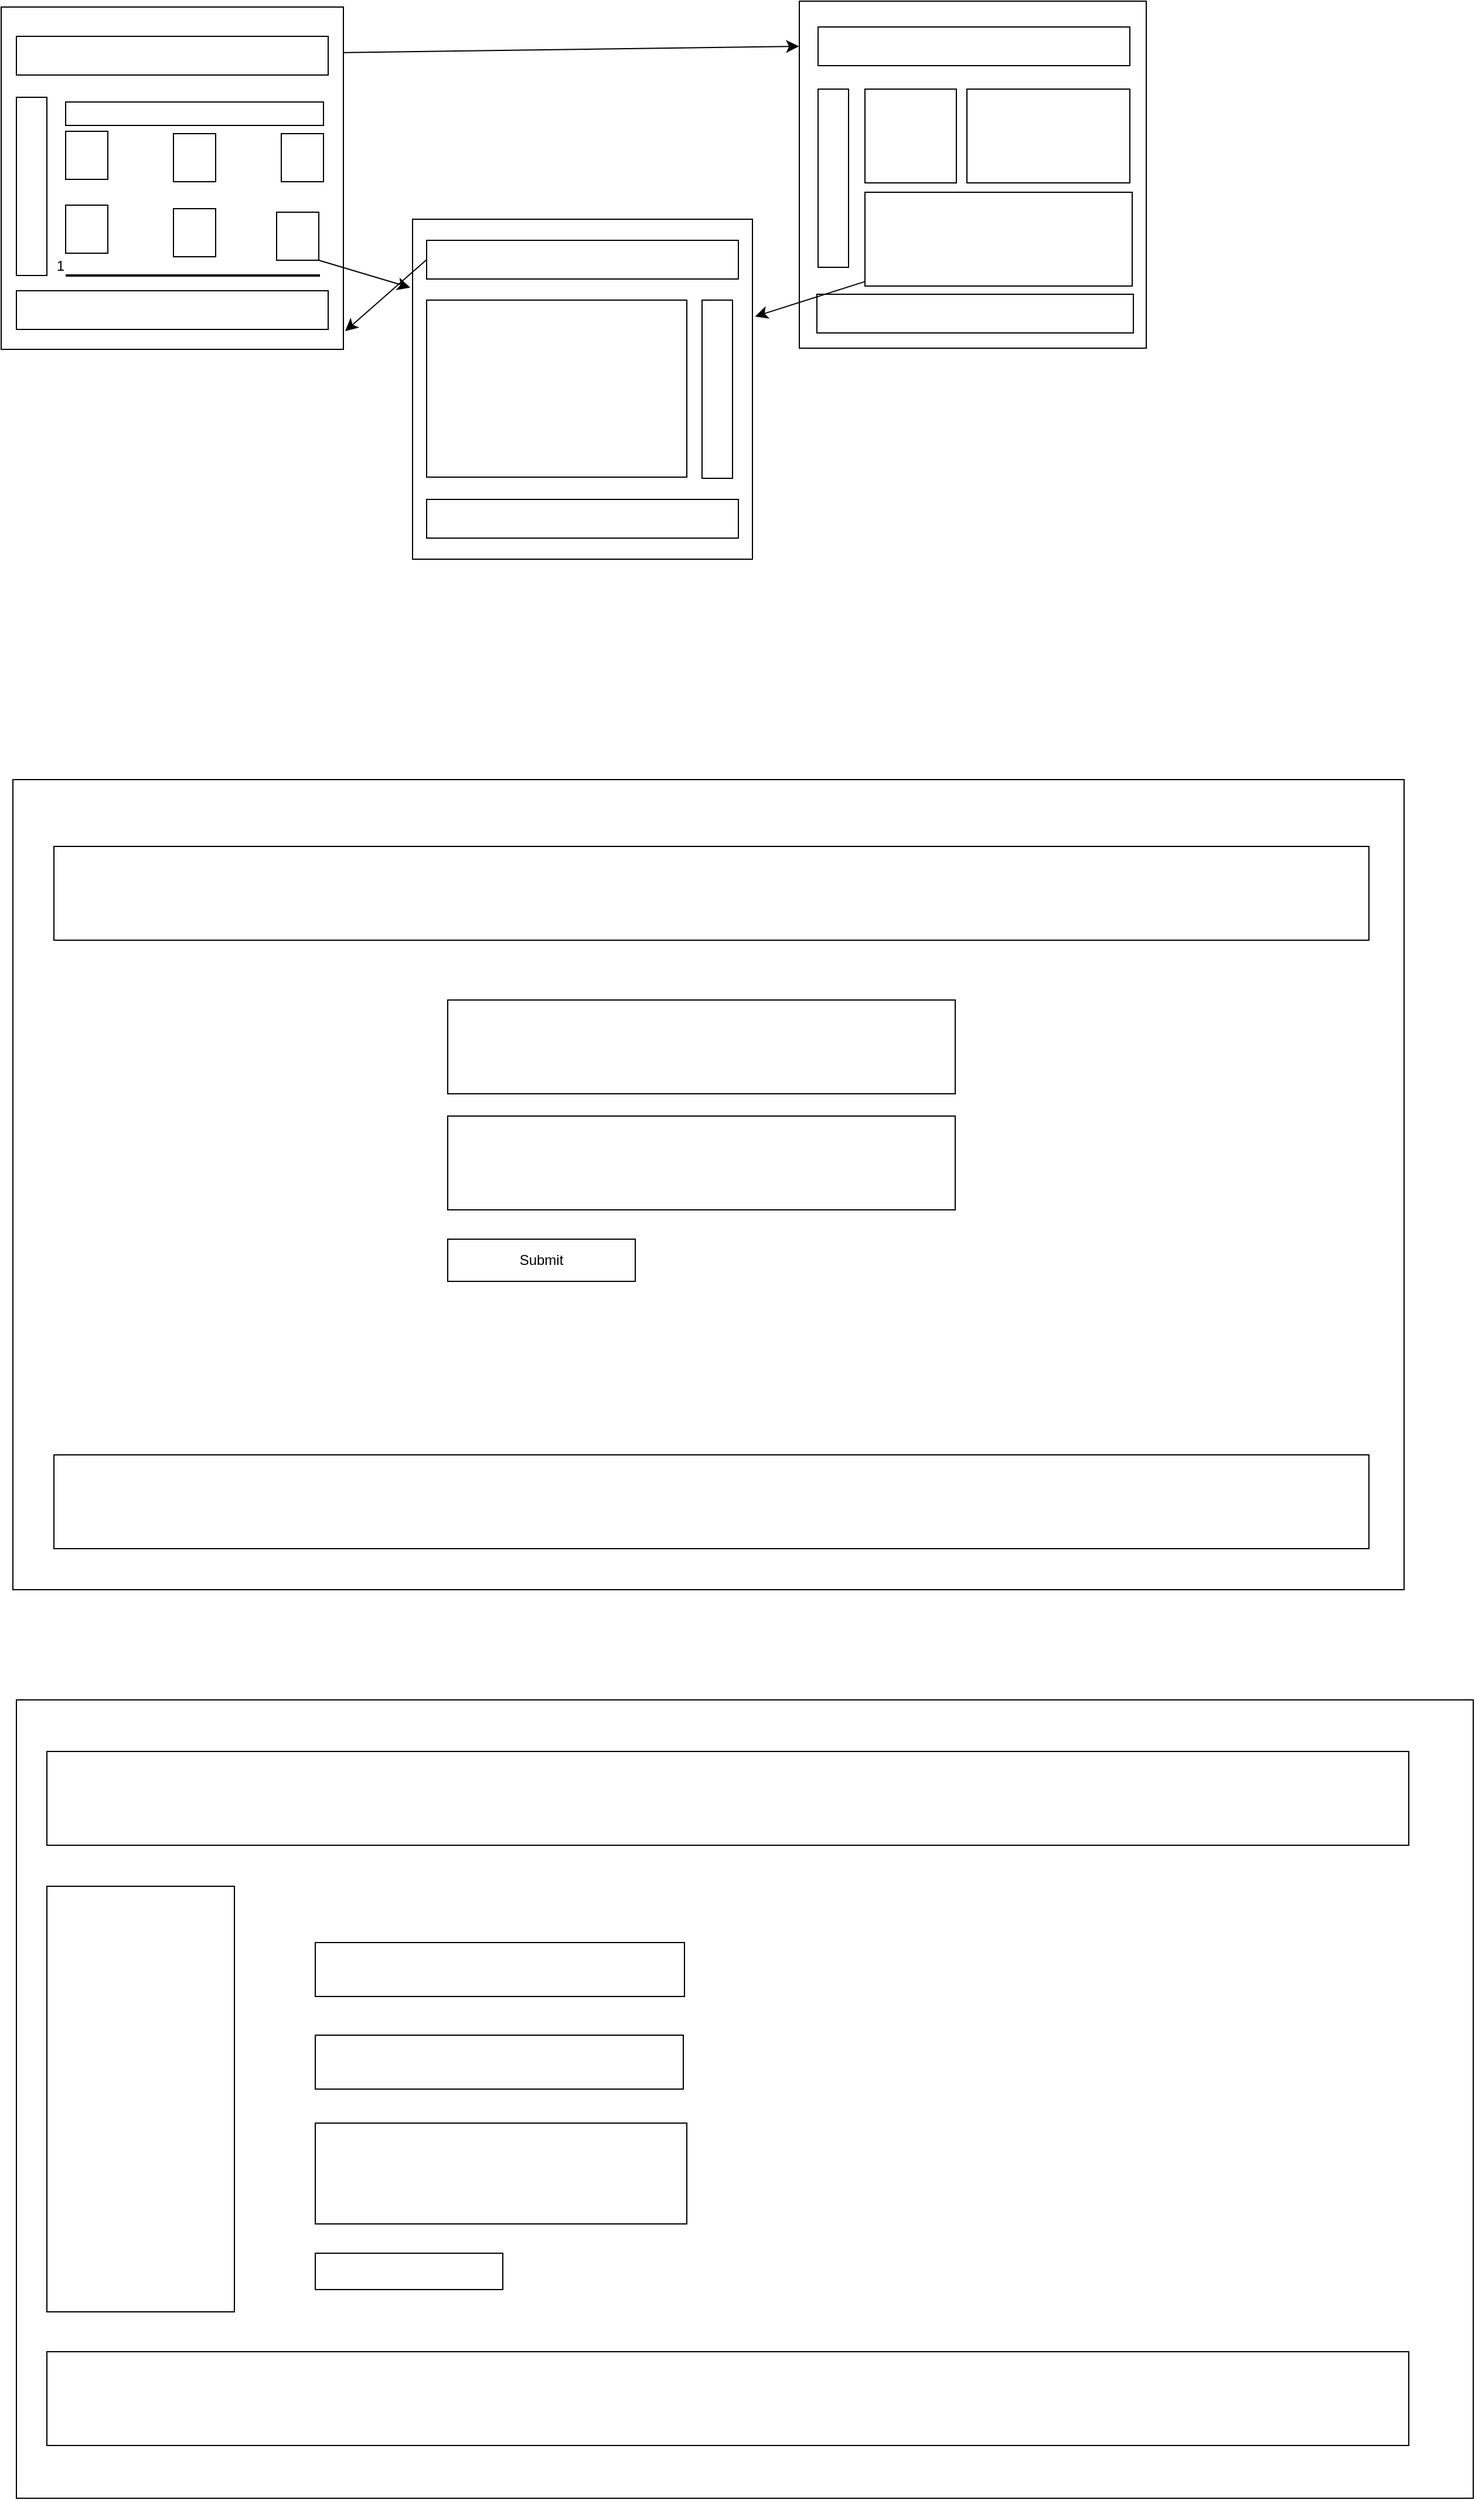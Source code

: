 <mxfile version="24.6.1" type="github">
  <diagram name="Страница — 1" id="28HhkEcXKWORNenXBoMX">
    <mxGraphModel dx="1736" dy="825" grid="0" gridSize="10" guides="1" tooltips="1" connect="1" arrows="1" fold="1" page="0" pageScale="1" pageWidth="827" pageHeight="1169" math="0" shadow="0">
      <root>
        <mxCell id="0" />
        <mxCell id="1" parent="0" />
        <mxCell id="nfAJJ1NnSS2ZU5EpONMw-1" value="" style="whiteSpace=wrap;html=1;aspect=fixed;" parent="1" vertex="1">
          <mxGeometry x="-231" y="5" width="292" height="292" as="geometry" />
        </mxCell>
        <mxCell id="nfAJJ1NnSS2ZU5EpONMw-4" value="" style="whiteSpace=wrap;html=1;aspect=fixed;" parent="1" vertex="1">
          <mxGeometry x="450" width="296" height="296" as="geometry" />
        </mxCell>
        <mxCell id="nfAJJ1NnSS2ZU5EpONMw-5" value="" style="whiteSpace=wrap;html=1;aspect=fixed;" parent="1" vertex="1">
          <mxGeometry x="120" y="186" width="290" height="290" as="geometry" />
        </mxCell>
        <mxCell id="nfAJJ1NnSS2ZU5EpONMw-6" value="" style="rounded=0;whiteSpace=wrap;html=1;" parent="1" vertex="1">
          <mxGeometry x="-218" y="30" width="266" height="33" as="geometry" />
        </mxCell>
        <mxCell id="nfAJJ1NnSS2ZU5EpONMw-8" value="" style="rounded=0;whiteSpace=wrap;html=1;" parent="1" vertex="1">
          <mxGeometry x="466" y="22" width="266" height="33" as="geometry" />
        </mxCell>
        <mxCell id="nfAJJ1NnSS2ZU5EpONMw-11" value="" style="rounded=0;whiteSpace=wrap;html=1;" parent="1" vertex="1">
          <mxGeometry x="132" y="204" width="266" height="33" as="geometry" />
        </mxCell>
        <mxCell id="nfAJJ1NnSS2ZU5EpONMw-12" value="" style="rounded=0;whiteSpace=wrap;html=1;" parent="1" vertex="1">
          <mxGeometry x="465" y="250" width="270" height="33" as="geometry" />
        </mxCell>
        <mxCell id="nfAJJ1NnSS2ZU5EpONMw-13" value="" style="rounded=0;whiteSpace=wrap;html=1;" parent="1" vertex="1">
          <mxGeometry x="132" y="425" width="266" height="33" as="geometry" />
        </mxCell>
        <mxCell id="nfAJJ1NnSS2ZU5EpONMw-14" value="" style="rounded=0;whiteSpace=wrap;html=1;" parent="1" vertex="1">
          <mxGeometry x="-218" y="247" width="266" height="33" as="geometry" />
        </mxCell>
        <mxCell id="uLQHqdhgOMsFtUB6rm1z-1" value="" style="rounded=0;whiteSpace=wrap;html=1;" vertex="1" parent="1">
          <mxGeometry x="-218" y="82" width="26" height="152" as="geometry" />
        </mxCell>
        <mxCell id="uLQHqdhgOMsFtUB6rm1z-5" value="" style="rounded=0;whiteSpace=wrap;html=1;" vertex="1" parent="1">
          <mxGeometry x="466" y="75" width="26" height="152" as="geometry" />
        </mxCell>
        <mxCell id="uLQHqdhgOMsFtUB6rm1z-6" value="" style="rounded=0;whiteSpace=wrap;html=1;" vertex="1" parent="1">
          <mxGeometry x="367" y="255" width="26" height="152" as="geometry" />
        </mxCell>
        <mxCell id="uLQHqdhgOMsFtUB6rm1z-7" value="" style="rounded=0;whiteSpace=wrap;html=1;" vertex="1" parent="1">
          <mxGeometry x="132" y="255" width="222" height="151" as="geometry" />
        </mxCell>
        <mxCell id="uLQHqdhgOMsFtUB6rm1z-8" value="" style="rounded=0;whiteSpace=wrap;html=1;" vertex="1" parent="1">
          <mxGeometry x="-176" y="86" width="220" height="20" as="geometry" />
        </mxCell>
        <mxCell id="uLQHqdhgOMsFtUB6rm1z-9" value="" style="rounded=0;whiteSpace=wrap;html=1;" vertex="1" parent="1">
          <mxGeometry x="-176" y="111" width="36" height="41" as="geometry" />
        </mxCell>
        <mxCell id="uLQHqdhgOMsFtUB6rm1z-10" value="" style="rounded=0;whiteSpace=wrap;html=1;" vertex="1" parent="1">
          <mxGeometry x="-84" y="113" width="36" height="41" as="geometry" />
        </mxCell>
        <mxCell id="uLQHqdhgOMsFtUB6rm1z-11" value="" style="rounded=0;whiteSpace=wrap;html=1;" vertex="1" parent="1">
          <mxGeometry x="8" y="113" width="36" height="41" as="geometry" />
        </mxCell>
        <mxCell id="uLQHqdhgOMsFtUB6rm1z-12" value="" style="rounded=0;whiteSpace=wrap;html=1;" vertex="1" parent="1">
          <mxGeometry x="-176" y="174" width="36" height="41" as="geometry" />
        </mxCell>
        <mxCell id="uLQHqdhgOMsFtUB6rm1z-13" value="" style="rounded=0;whiteSpace=wrap;html=1;" vertex="1" parent="1">
          <mxGeometry x="-84" y="177" width="36" height="41" as="geometry" />
        </mxCell>
        <mxCell id="uLQHqdhgOMsFtUB6rm1z-14" value="" style="rounded=0;whiteSpace=wrap;html=1;" vertex="1" parent="1">
          <mxGeometry x="4" y="180" width="36" height="41" as="geometry" />
        </mxCell>
        <mxCell id="uLQHqdhgOMsFtUB6rm1z-22" value="" style="endArrow=none;html=1;rounded=0;fontSize=12;startSize=8;endSize=8;curved=1;targetPerimeterSpacing=0;" edge="1" parent="1" target="uLQHqdhgOMsFtUB6rm1z-28">
          <mxGeometry relative="1" as="geometry">
            <mxPoint x="-176" y="234" as="sourcePoint" />
            <mxPoint x="-96" y="234" as="targetPoint" />
          </mxGeometry>
        </mxCell>
        <mxCell id="uLQHqdhgOMsFtUB6rm1z-23" value="1" style="resizable=0;html=1;whiteSpace=wrap;align=right;verticalAlign=bottom;" connectable="0" vertex="1" parent="uLQHqdhgOMsFtUB6rm1z-22">
          <mxGeometry x="1" relative="1" as="geometry" />
        </mxCell>
        <mxCell id="uLQHqdhgOMsFtUB6rm1z-28" value="" style="line;strokeWidth=2;html=1;" vertex="1" parent="1">
          <mxGeometry x="-176" y="229" width="217" height="10" as="geometry" />
        </mxCell>
        <mxCell id="uLQHqdhgOMsFtUB6rm1z-29" value="" style="rounded=0;whiteSpace=wrap;html=1;" vertex="1" parent="1">
          <mxGeometry x="506" y="75" width="78" height="80" as="geometry" />
        </mxCell>
        <mxCell id="uLQHqdhgOMsFtUB6rm1z-30" value="" style="rounded=0;whiteSpace=wrap;html=1;" vertex="1" parent="1">
          <mxGeometry x="593" y="75" width="139" height="80" as="geometry" />
        </mxCell>
        <mxCell id="uLQHqdhgOMsFtUB6rm1z-31" value="" style="rounded=0;whiteSpace=wrap;html=1;" vertex="1" parent="1">
          <mxGeometry x="506" y="163" width="228" height="80" as="geometry" />
        </mxCell>
        <mxCell id="uLQHqdhgOMsFtUB6rm1z-34" value="" style="endArrow=classic;html=1;rounded=0;fontSize=12;startSize=8;endSize=8;curved=1;exitX=1;exitY=1;exitDx=0;exitDy=0;entryX=-0.007;entryY=0.201;entryDx=0;entryDy=0;entryPerimeter=0;" edge="1" parent="1" source="uLQHqdhgOMsFtUB6rm1z-14" target="nfAJJ1NnSS2ZU5EpONMw-5">
          <mxGeometry width="50" height="50" relative="1" as="geometry">
            <mxPoint x="276" y="91" as="sourcePoint" />
            <mxPoint x="383" y="146" as="targetPoint" />
          </mxGeometry>
        </mxCell>
        <mxCell id="uLQHqdhgOMsFtUB6rm1z-36" value="" style="endArrow=classic;html=1;rounded=0;fontSize=12;startSize=8;endSize=8;curved=1;exitX=1.001;exitY=0.133;exitDx=0;exitDy=0;entryX=-0.001;entryY=0.13;entryDx=0;entryDy=0;exitPerimeter=0;entryPerimeter=0;" edge="1" parent="1" source="nfAJJ1NnSS2ZU5EpONMw-1" target="nfAJJ1NnSS2ZU5EpONMw-4">
          <mxGeometry width="50" height="50" relative="1" as="geometry">
            <mxPoint x="333" y="196" as="sourcePoint" />
            <mxPoint x="383" y="146" as="targetPoint" />
          </mxGeometry>
        </mxCell>
        <mxCell id="uLQHqdhgOMsFtUB6rm1z-37" value="" style="endArrow=classic;html=1;rounded=0;fontSize=12;startSize=8;endSize=8;curved=1;entryX=1.008;entryY=0.286;entryDx=0;entryDy=0;entryPerimeter=0;" edge="1" parent="1" source="uLQHqdhgOMsFtUB6rm1z-31" target="nfAJJ1NnSS2ZU5EpONMw-5">
          <mxGeometry width="50" height="50" relative="1" as="geometry">
            <mxPoint x="333" y="196" as="sourcePoint" />
            <mxPoint x="383" y="146" as="targetPoint" />
          </mxGeometry>
        </mxCell>
        <mxCell id="uLQHqdhgOMsFtUB6rm1z-39" value="" style="endArrow=classic;html=1;rounded=0;fontSize=12;startSize=8;endSize=8;curved=1;exitX=0;exitY=0.5;exitDx=0;exitDy=0;entryX=1.005;entryY=0.947;entryDx=0;entryDy=0;entryPerimeter=0;" edge="1" parent="1" source="nfAJJ1NnSS2ZU5EpONMw-11" target="nfAJJ1NnSS2ZU5EpONMw-1">
          <mxGeometry width="50" height="50" relative="1" as="geometry">
            <mxPoint x="333" y="196" as="sourcePoint" />
            <mxPoint x="383" y="146" as="targetPoint" />
          </mxGeometry>
        </mxCell>
        <mxCell id="uLQHqdhgOMsFtUB6rm1z-40" value="" style="rounded=0;whiteSpace=wrap;html=1;" vertex="1" parent="1">
          <mxGeometry x="-221" y="664" width="1187" height="691" as="geometry" />
        </mxCell>
        <mxCell id="uLQHqdhgOMsFtUB6rm1z-41" value="" style="rounded=0;whiteSpace=wrap;html=1;" vertex="1" parent="1">
          <mxGeometry x="-186" y="721" width="1122" height="80" as="geometry" />
        </mxCell>
        <mxCell id="uLQHqdhgOMsFtUB6rm1z-42" value="" style="rounded=0;whiteSpace=wrap;html=1;" vertex="1" parent="1">
          <mxGeometry x="-186" y="1240" width="1122" height="80" as="geometry" />
        </mxCell>
        <mxCell id="uLQHqdhgOMsFtUB6rm1z-43" value="" style="rounded=0;whiteSpace=wrap;html=1;" vertex="1" parent="1">
          <mxGeometry x="150" y="852" width="433" height="80" as="geometry" />
        </mxCell>
        <mxCell id="uLQHqdhgOMsFtUB6rm1z-45" value="" style="rounded=0;whiteSpace=wrap;html=1;" vertex="1" parent="1">
          <mxGeometry x="150" y="951" width="433" height="80" as="geometry" />
        </mxCell>
        <mxCell id="uLQHqdhgOMsFtUB6rm1z-46" value="Submit" style="rounded=0;whiteSpace=wrap;html=1;" vertex="1" parent="1">
          <mxGeometry x="150" y="1056" width="160" height="36" as="geometry" />
        </mxCell>
        <mxCell id="uLQHqdhgOMsFtUB6rm1z-47" value="" style="rounded=0;whiteSpace=wrap;html=1;" vertex="1" parent="1">
          <mxGeometry x="-218" y="1449" width="1243" height="681" as="geometry" />
        </mxCell>
        <mxCell id="uLQHqdhgOMsFtUB6rm1z-48" value="" style="rounded=0;whiteSpace=wrap;html=1;" vertex="1" parent="1">
          <mxGeometry x="-192" y="1493" width="1162" height="80" as="geometry" />
        </mxCell>
        <mxCell id="uLQHqdhgOMsFtUB6rm1z-49" value="" style="rounded=0;whiteSpace=wrap;html=1;" vertex="1" parent="1">
          <mxGeometry x="-192" y="2005" width="1162" height="80" as="geometry" />
        </mxCell>
        <mxCell id="uLQHqdhgOMsFtUB6rm1z-50" value="" style="rounded=0;whiteSpace=wrap;html=1;" vertex="1" parent="1">
          <mxGeometry x="-192" y="1608" width="160" height="363" as="geometry" />
        </mxCell>
        <mxCell id="uLQHqdhgOMsFtUB6rm1z-51" value="" style="rounded=0;whiteSpace=wrap;html=1;" vertex="1" parent="1">
          <mxGeometry x="37" y="1656" width="315" height="46" as="geometry" />
        </mxCell>
        <mxCell id="uLQHqdhgOMsFtUB6rm1z-52" value="" style="rounded=0;whiteSpace=wrap;html=1;" vertex="1" parent="1">
          <mxGeometry x="37" y="1735" width="314" height="46" as="geometry" />
        </mxCell>
        <mxCell id="uLQHqdhgOMsFtUB6rm1z-53" value="" style="rounded=0;whiteSpace=wrap;html=1;" vertex="1" parent="1">
          <mxGeometry x="37" y="1810" width="317" height="86" as="geometry" />
        </mxCell>
        <mxCell id="uLQHqdhgOMsFtUB6rm1z-55" value="" style="rounded=0;whiteSpace=wrap;html=1;" vertex="1" parent="1">
          <mxGeometry x="37" y="1921" width="160" height="31" as="geometry" />
        </mxCell>
      </root>
    </mxGraphModel>
  </diagram>
</mxfile>
